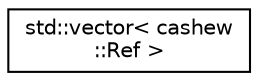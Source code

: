 digraph "Graphical Class Hierarchy"
{
  edge [fontname="Helvetica",fontsize="10",labelfontname="Helvetica",labelfontsize="10"];
  node [fontname="Helvetica",fontsize="10",shape=record];
  rankdir="LR";
  Node0 [label="std::vector\< cashew\l::Ref \>",height=0.2,width=0.4,color="black", fillcolor="white", style="filled",URL="$classstd_1_1vector.html"];
}
